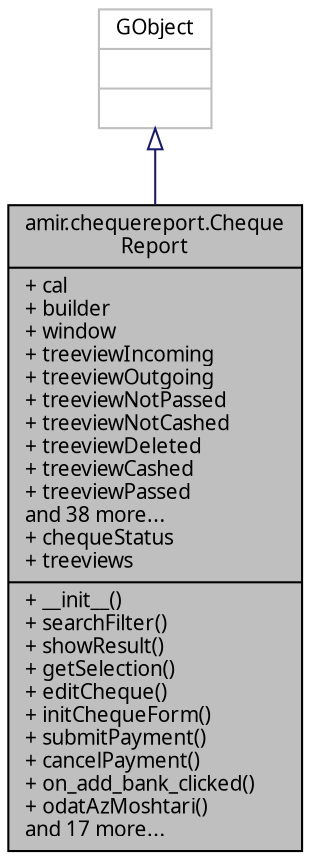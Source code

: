 digraph "amir.chequereport.ChequeReport"
{
 // LATEX_PDF_SIZE
  edge [fontname="FreeSans.ttf",fontsize="10",labelfontname="FreeSans.ttf",labelfontsize="10"];
  node [fontname="FreeSans.ttf",fontsize="10",shape=record];
  Node1 [label="{amir.chequereport.Cheque\lReport\n|+ cal\l+ builder\l+ window\l+ treeviewIncoming\l+ treeviewOutgoing\l+ treeviewNotPassed\l+ treeviewNotCashed\l+ treeviewDeleted\l+ treeviewCashed\l+ treeviewPassed\land 38 more...\l+ chequeStatus\l+ treeviews\l|+ __init__()\l+ searchFilter()\l+ showResult()\l+ getSelection()\l+ editCheque()\l+ initChequeForm()\l+ submitPayment()\l+ cancelPayment()\l+ on_add_bank_clicked()\l+ odatAzMoshtari()\land 17 more...\l}",height=0.2,width=0.4,color="black", fillcolor="grey75", style="filled", fontcolor="black",tooltip=" "];
  Node2 -> Node1 [dir="back",color="midnightblue",fontsize="10",style="solid",arrowtail="onormal",fontname="FreeSans.ttf"];
  Node2 [label="{GObject\n||}",height=0.2,width=0.4,color="grey75", fillcolor="white", style="filled",tooltip=" "];
}
